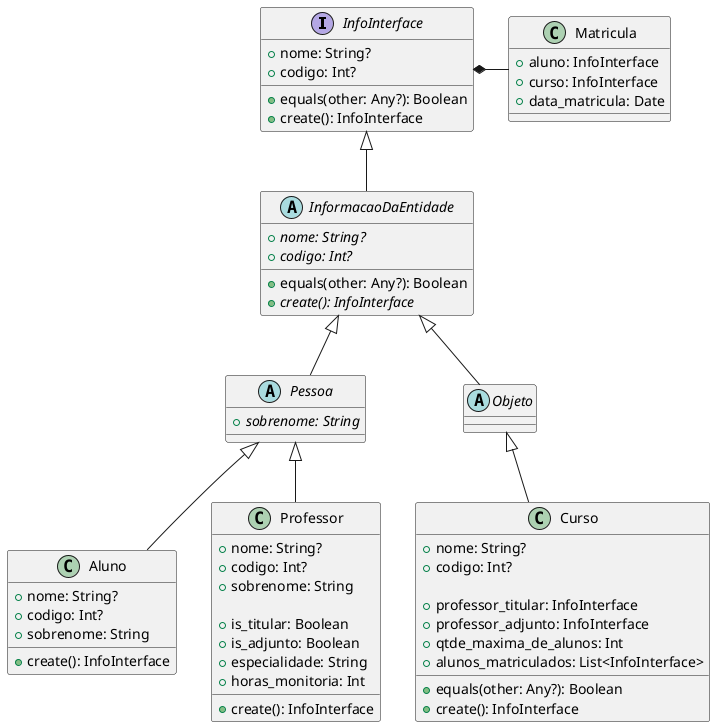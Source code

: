 @startuml

interface InfoInterface {
    + nome: String?
    + codigo: Int?

    + equals(other: Any?): Boolean
    + create(): InfoInterface
}

abstract InformacaoDaEntidade {
    + {abstract} nome: String?
    + {abstract} codigo: Int?

    + equals(other: Any?): Boolean
    + {abstract} create(): InfoInterface
}
InfoInterface <|-- InformacaoDaEntidade

abstract Pessoa {
    + {abstract} sobrenome: String
}

class Aluno {
    + nome: String?
    + codigo: Int?
    + sobrenome: String
    + create(): InfoInterface
}

InformacaoDaEntidade <|-- Pessoa
Pessoa <|-- Aluno

abstract Objeto

class Curso {
    + nome: String?
    + codigo: Int?

    + professor_titular: InfoInterface
    + professor_adjunto: InfoInterface
    + qtde_maxima_de_alunos: Int
    + alunos_matriculados: List<InfoInterface>

    + equals(other: Any?): Boolean
    + create(): InfoInterface
}

InformacaoDaEntidade <|-- Objeto
Objeto <|-- Curso

class Professor {
    + nome: String?
    + codigo: Int?
    + sobrenome: String

    + is_titular: Boolean
    + is_adjunto: Boolean
    + especialidade: String
    + horas_monitoria: Int

    + create(): InfoInterface
}

Pessoa <|-- Professor

class Matricula {
    + aluno: InfoInterface
    + curso: InfoInterface
    + data_matricula: Date
}

InfoInterface *- Matricula

@enduml